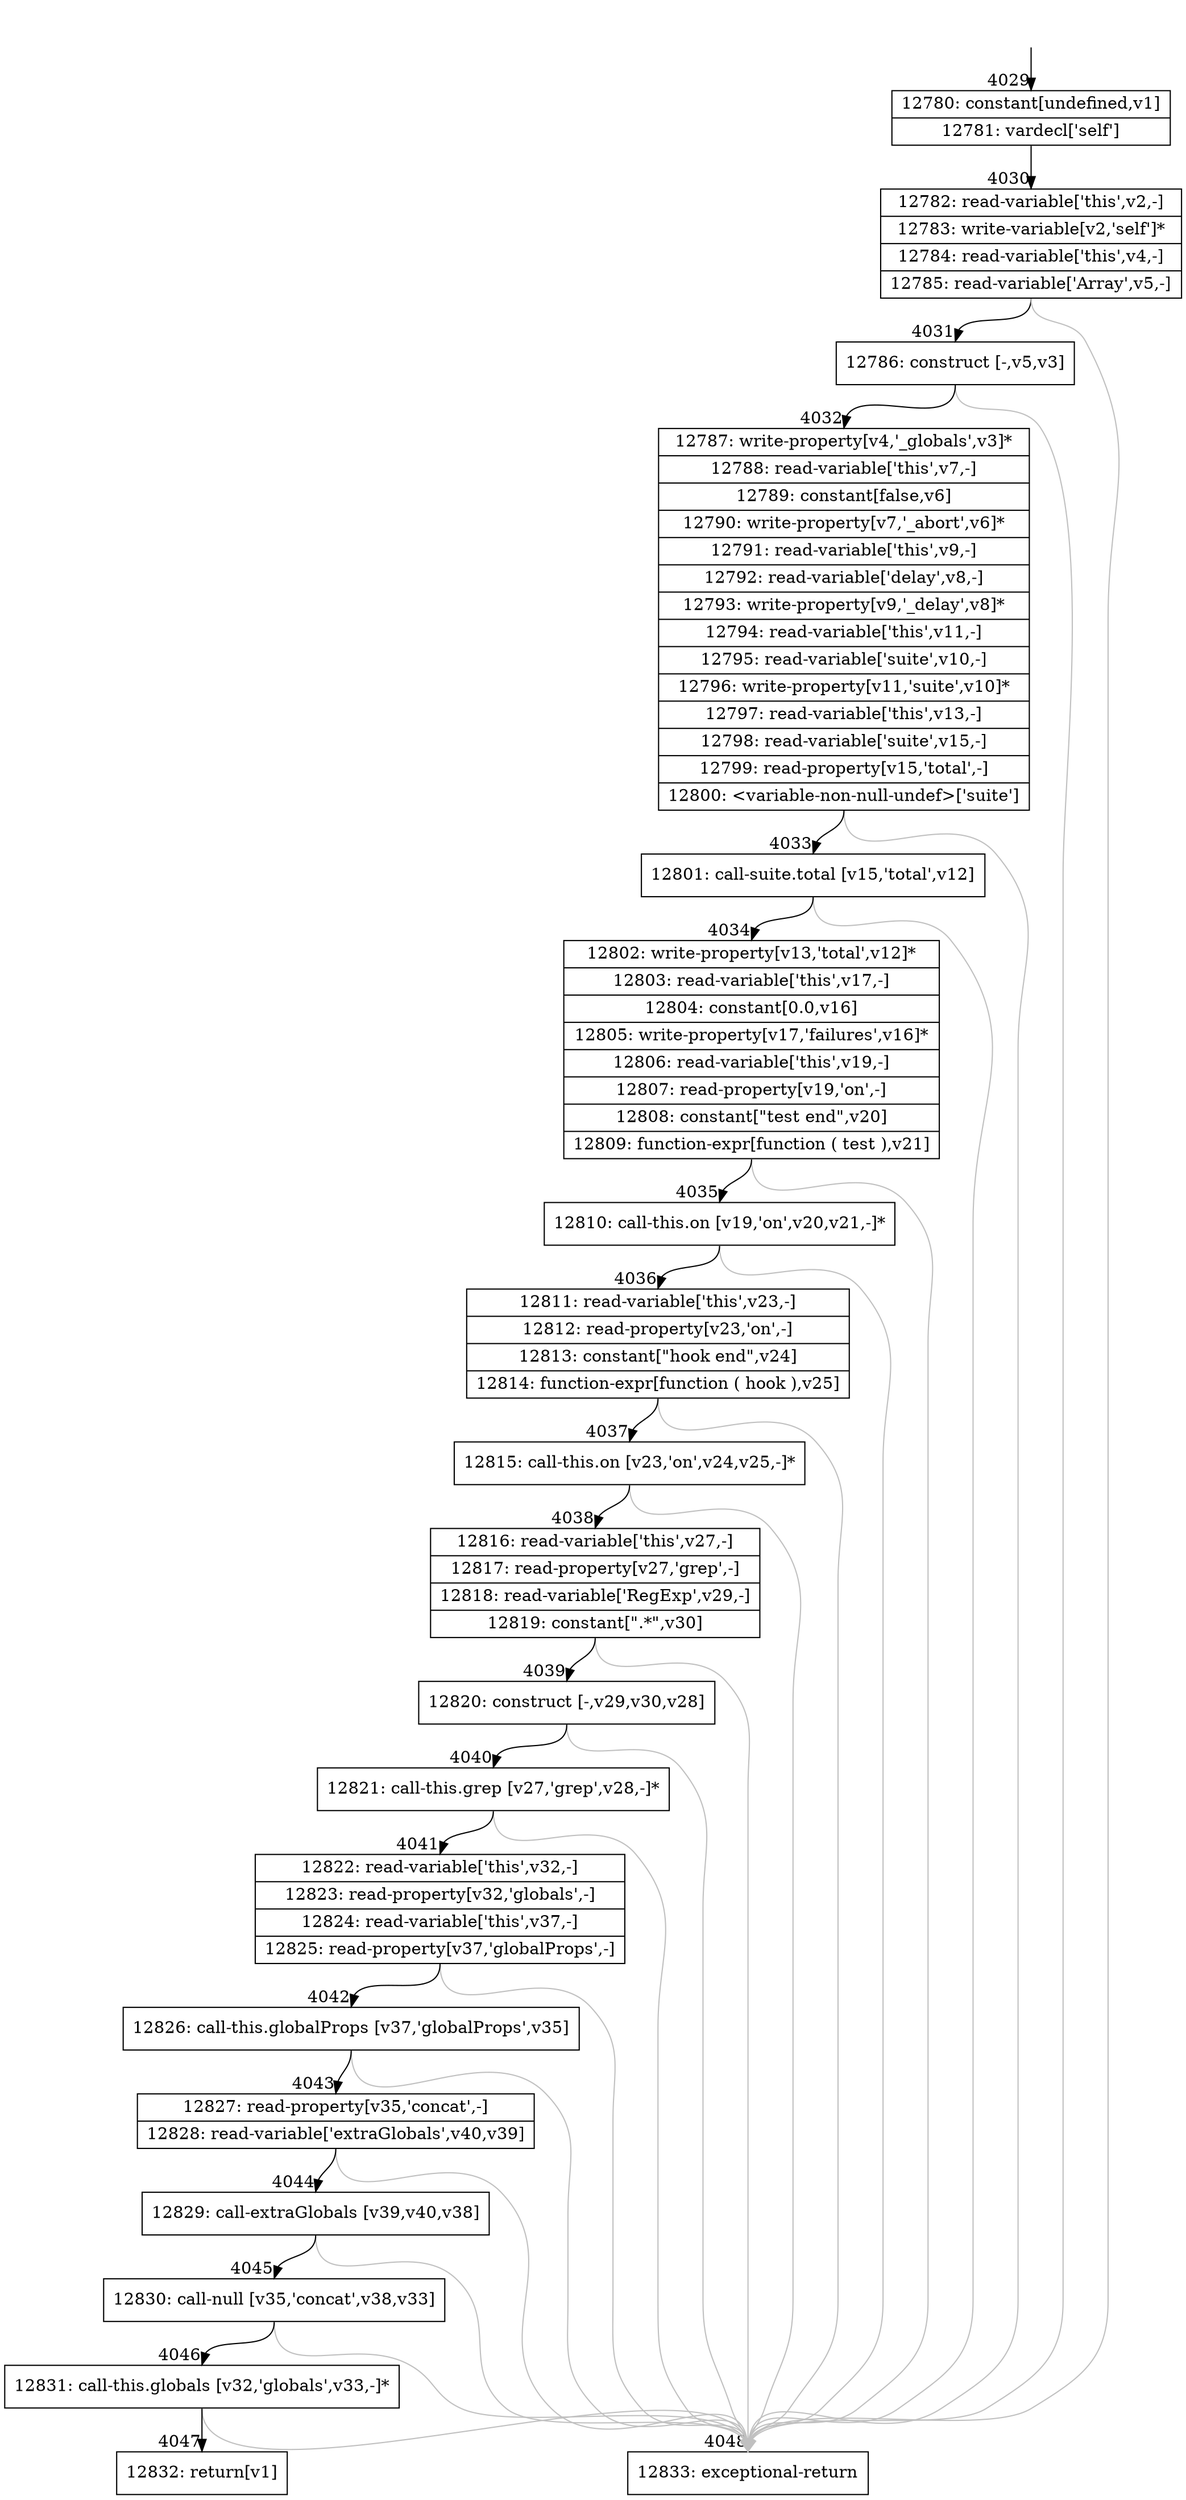 digraph {
rankdir="TD"
BB_entry361[shape=none,label=""];
BB_entry361 -> BB4029 [tailport=s, headport=n, headlabel="    4029"]
BB4029 [shape=record label="{12780: constant[undefined,v1]|12781: vardecl['self']}" ] 
BB4029 -> BB4030 [tailport=s, headport=n, headlabel="      4030"]
BB4030 [shape=record label="{12782: read-variable['this',v2,-]|12783: write-variable[v2,'self']*|12784: read-variable['this',v4,-]|12785: read-variable['Array',v5,-]}" ] 
BB4030 -> BB4031 [tailport=s, headport=n, headlabel="      4031"]
BB4030 -> BB4048 [tailport=s, headport=n, color=gray, headlabel="      4048"]
BB4031 [shape=record label="{12786: construct [-,v5,v3]}" ] 
BB4031 -> BB4032 [tailport=s, headport=n, headlabel="      4032"]
BB4031 -> BB4048 [tailport=s, headport=n, color=gray]
BB4032 [shape=record label="{12787: write-property[v4,'_globals',v3]*|12788: read-variable['this',v7,-]|12789: constant[false,v6]|12790: write-property[v7,'_abort',v6]*|12791: read-variable['this',v9,-]|12792: read-variable['delay',v8,-]|12793: write-property[v9,'_delay',v8]*|12794: read-variable['this',v11,-]|12795: read-variable['suite',v10,-]|12796: write-property[v11,'suite',v10]*|12797: read-variable['this',v13,-]|12798: read-variable['suite',v15,-]|12799: read-property[v15,'total',-]|12800: \<variable-non-null-undef\>['suite']}" ] 
BB4032 -> BB4033 [tailport=s, headport=n, headlabel="      4033"]
BB4032 -> BB4048 [tailport=s, headport=n, color=gray]
BB4033 [shape=record label="{12801: call-suite.total [v15,'total',v12]}" ] 
BB4033 -> BB4034 [tailport=s, headport=n, headlabel="      4034"]
BB4033 -> BB4048 [tailport=s, headport=n, color=gray]
BB4034 [shape=record label="{12802: write-property[v13,'total',v12]*|12803: read-variable['this',v17,-]|12804: constant[0.0,v16]|12805: write-property[v17,'failures',v16]*|12806: read-variable['this',v19,-]|12807: read-property[v19,'on',-]|12808: constant[\"test end\",v20]|12809: function-expr[function ( test ),v21]}" ] 
BB4034 -> BB4035 [tailport=s, headport=n, headlabel="      4035"]
BB4034 -> BB4048 [tailport=s, headport=n, color=gray]
BB4035 [shape=record label="{12810: call-this.on [v19,'on',v20,v21,-]*}" ] 
BB4035 -> BB4036 [tailport=s, headport=n, headlabel="      4036"]
BB4035 -> BB4048 [tailport=s, headport=n, color=gray]
BB4036 [shape=record label="{12811: read-variable['this',v23,-]|12812: read-property[v23,'on',-]|12813: constant[\"hook end\",v24]|12814: function-expr[function ( hook ),v25]}" ] 
BB4036 -> BB4037 [tailport=s, headport=n, headlabel="      4037"]
BB4036 -> BB4048 [tailport=s, headport=n, color=gray]
BB4037 [shape=record label="{12815: call-this.on [v23,'on',v24,v25,-]*}" ] 
BB4037 -> BB4038 [tailport=s, headport=n, headlabel="      4038"]
BB4037 -> BB4048 [tailport=s, headport=n, color=gray]
BB4038 [shape=record label="{12816: read-variable['this',v27,-]|12817: read-property[v27,'grep',-]|12818: read-variable['RegExp',v29,-]|12819: constant[\".*\",v30]}" ] 
BB4038 -> BB4039 [tailport=s, headport=n, headlabel="      4039"]
BB4038 -> BB4048 [tailport=s, headport=n, color=gray]
BB4039 [shape=record label="{12820: construct [-,v29,v30,v28]}" ] 
BB4039 -> BB4040 [tailport=s, headport=n, headlabel="      4040"]
BB4039 -> BB4048 [tailport=s, headport=n, color=gray]
BB4040 [shape=record label="{12821: call-this.grep [v27,'grep',v28,-]*}" ] 
BB4040 -> BB4041 [tailport=s, headport=n, headlabel="      4041"]
BB4040 -> BB4048 [tailport=s, headport=n, color=gray]
BB4041 [shape=record label="{12822: read-variable['this',v32,-]|12823: read-property[v32,'globals',-]|12824: read-variable['this',v37,-]|12825: read-property[v37,'globalProps',-]}" ] 
BB4041 -> BB4042 [tailport=s, headport=n, headlabel="      4042"]
BB4041 -> BB4048 [tailport=s, headport=n, color=gray]
BB4042 [shape=record label="{12826: call-this.globalProps [v37,'globalProps',v35]}" ] 
BB4042 -> BB4043 [tailport=s, headport=n, headlabel="      4043"]
BB4042 -> BB4048 [tailport=s, headport=n, color=gray]
BB4043 [shape=record label="{12827: read-property[v35,'concat',-]|12828: read-variable['extraGlobals',v40,v39]}" ] 
BB4043 -> BB4044 [tailport=s, headport=n, headlabel="      4044"]
BB4043 -> BB4048 [tailport=s, headport=n, color=gray]
BB4044 [shape=record label="{12829: call-extraGlobals [v39,v40,v38]}" ] 
BB4044 -> BB4045 [tailport=s, headport=n, headlabel="      4045"]
BB4044 -> BB4048 [tailport=s, headport=n, color=gray]
BB4045 [shape=record label="{12830: call-null [v35,'concat',v38,v33]}" ] 
BB4045 -> BB4046 [tailport=s, headport=n, headlabel="      4046"]
BB4045 -> BB4048 [tailport=s, headport=n, color=gray]
BB4046 [shape=record label="{12831: call-this.globals [v32,'globals',v33,-]*}" ] 
BB4046 -> BB4047 [tailport=s, headport=n, headlabel="      4047"]
BB4046 -> BB4048 [tailport=s, headport=n, color=gray]
BB4047 [shape=record label="{12832: return[v1]}" ] 
BB4048 [shape=record label="{12833: exceptional-return}" ] 
//#$~ 4651
}
